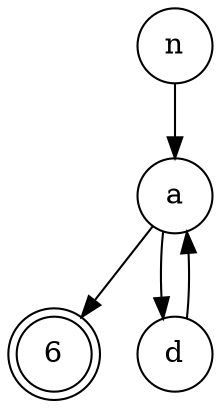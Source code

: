 digraph {   
    node [shape = doublecircle, color = black] 6 ;
    node [shape = circle];
    node [color= black];
    n -> a -> d -> a -> 6;	
}